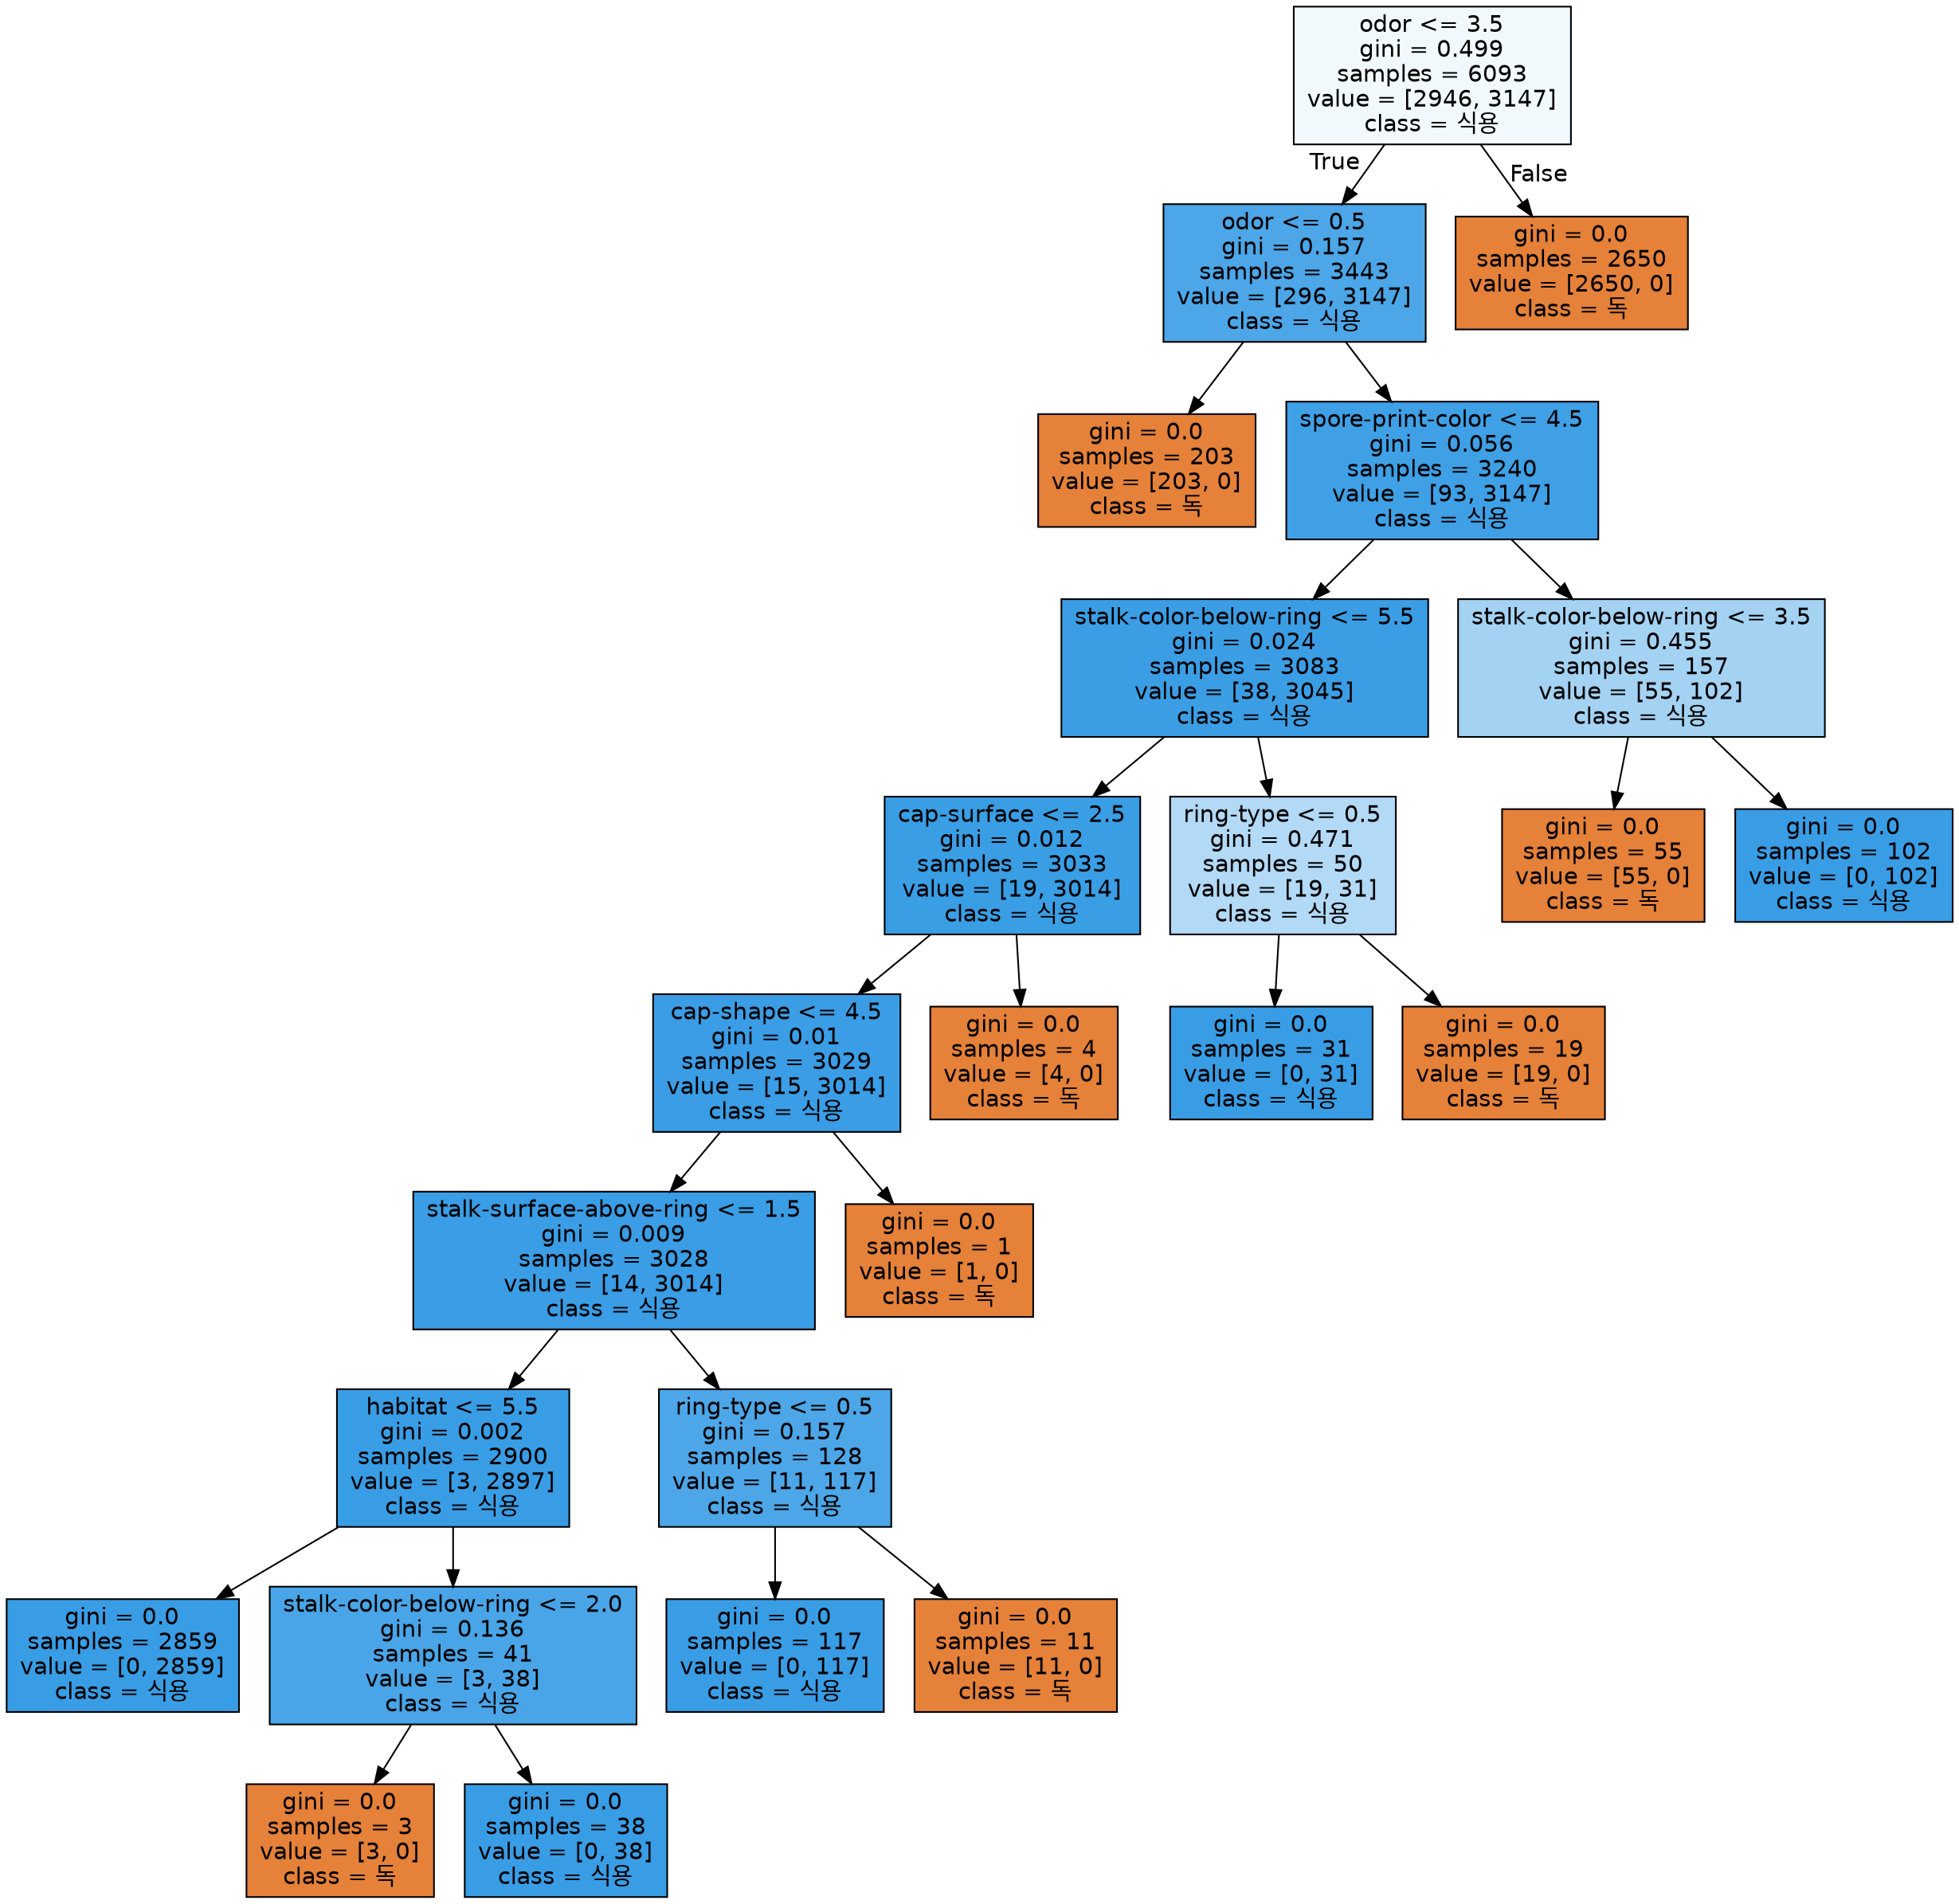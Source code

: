 digraph Tree {
node [shape=box, style="filled", color="black", fontname="helvetica"] ;
edge [fontname="helvetica"] ;
0 [label="odor <= 3.5\ngini = 0.499\nsamples = 6093\nvalue = [2946, 3147]\nclass = 식용", fillcolor="#f2f9fd"] ;
1 [label="odor <= 0.5\ngini = 0.157\nsamples = 3443\nvalue = [296, 3147]\nclass = 식용", fillcolor="#4ca6e7"] ;
0 -> 1 [labeldistance=2.5, labelangle=45, headlabel="True"] ;
2 [label="gini = 0.0\nsamples = 203\nvalue = [203, 0]\nclass = 독", fillcolor="#e58139"] ;
1 -> 2 ;
3 [label="spore-print-color <= 4.5\ngini = 0.056\nsamples = 3240\nvalue = [93, 3147]\nclass = 식용", fillcolor="#3fa0e6"] ;
1 -> 3 ;
4 [label="stalk-color-below-ring <= 5.5\ngini = 0.024\nsamples = 3083\nvalue = [38, 3045]\nclass = 식용", fillcolor="#3b9ee5"] ;
3 -> 4 ;
5 [label="cap-surface <= 2.5\ngini = 0.012\nsamples = 3033\nvalue = [19, 3014]\nclass = 식용", fillcolor="#3a9ee5"] ;
4 -> 5 ;
6 [label="cap-shape <= 4.5\ngini = 0.01\nsamples = 3029\nvalue = [15, 3014]\nclass = 식용", fillcolor="#3a9de5"] ;
5 -> 6 ;
7 [label="stalk-surface-above-ring <= 1.5\ngini = 0.009\nsamples = 3028\nvalue = [14, 3014]\nclass = 식용", fillcolor="#3a9de5"] ;
6 -> 7 ;
8 [label="habitat <= 5.5\ngini = 0.002\nsamples = 2900\nvalue = [3, 2897]\nclass = 식용", fillcolor="#399de5"] ;
7 -> 8 ;
9 [label="gini = 0.0\nsamples = 2859\nvalue = [0, 2859]\nclass = 식용", fillcolor="#399de5"] ;
8 -> 9 ;
10 [label="stalk-color-below-ring <= 2.0\ngini = 0.136\nsamples = 41\nvalue = [3, 38]\nclass = 식용", fillcolor="#49a5e7"] ;
8 -> 10 ;
11 [label="gini = 0.0\nsamples = 3\nvalue = [3, 0]\nclass = 독", fillcolor="#e58139"] ;
10 -> 11 ;
12 [label="gini = 0.0\nsamples = 38\nvalue = [0, 38]\nclass = 식용", fillcolor="#399de5"] ;
10 -> 12 ;
13 [label="ring-type <= 0.5\ngini = 0.157\nsamples = 128\nvalue = [11, 117]\nclass = 식용", fillcolor="#4ca6e7"] ;
7 -> 13 ;
14 [label="gini = 0.0\nsamples = 117\nvalue = [0, 117]\nclass = 식용", fillcolor="#399de5"] ;
13 -> 14 ;
15 [label="gini = 0.0\nsamples = 11\nvalue = [11, 0]\nclass = 독", fillcolor="#e58139"] ;
13 -> 15 ;
16 [label="gini = 0.0\nsamples = 1\nvalue = [1, 0]\nclass = 독", fillcolor="#e58139"] ;
6 -> 16 ;
17 [label="gini = 0.0\nsamples = 4\nvalue = [4, 0]\nclass = 독", fillcolor="#e58139"] ;
5 -> 17 ;
18 [label="ring-type <= 0.5\ngini = 0.471\nsamples = 50\nvalue = [19, 31]\nclass = 식용", fillcolor="#b2d9f5"] ;
4 -> 18 ;
19 [label="gini = 0.0\nsamples = 31\nvalue = [0, 31]\nclass = 식용", fillcolor="#399de5"] ;
18 -> 19 ;
20 [label="gini = 0.0\nsamples = 19\nvalue = [19, 0]\nclass = 독", fillcolor="#e58139"] ;
18 -> 20 ;
21 [label="stalk-color-below-ring <= 3.5\ngini = 0.455\nsamples = 157\nvalue = [55, 102]\nclass = 식용", fillcolor="#a4d2f3"] ;
3 -> 21 ;
22 [label="gini = 0.0\nsamples = 55\nvalue = [55, 0]\nclass = 독", fillcolor="#e58139"] ;
21 -> 22 ;
23 [label="gini = 0.0\nsamples = 102\nvalue = [0, 102]\nclass = 식용", fillcolor="#399de5"] ;
21 -> 23 ;
24 [label="gini = 0.0\nsamples = 2650\nvalue = [2650, 0]\nclass = 독", fillcolor="#e58139"] ;
0 -> 24 [labeldistance=2.5, labelangle=-45, headlabel="False"] ;
}